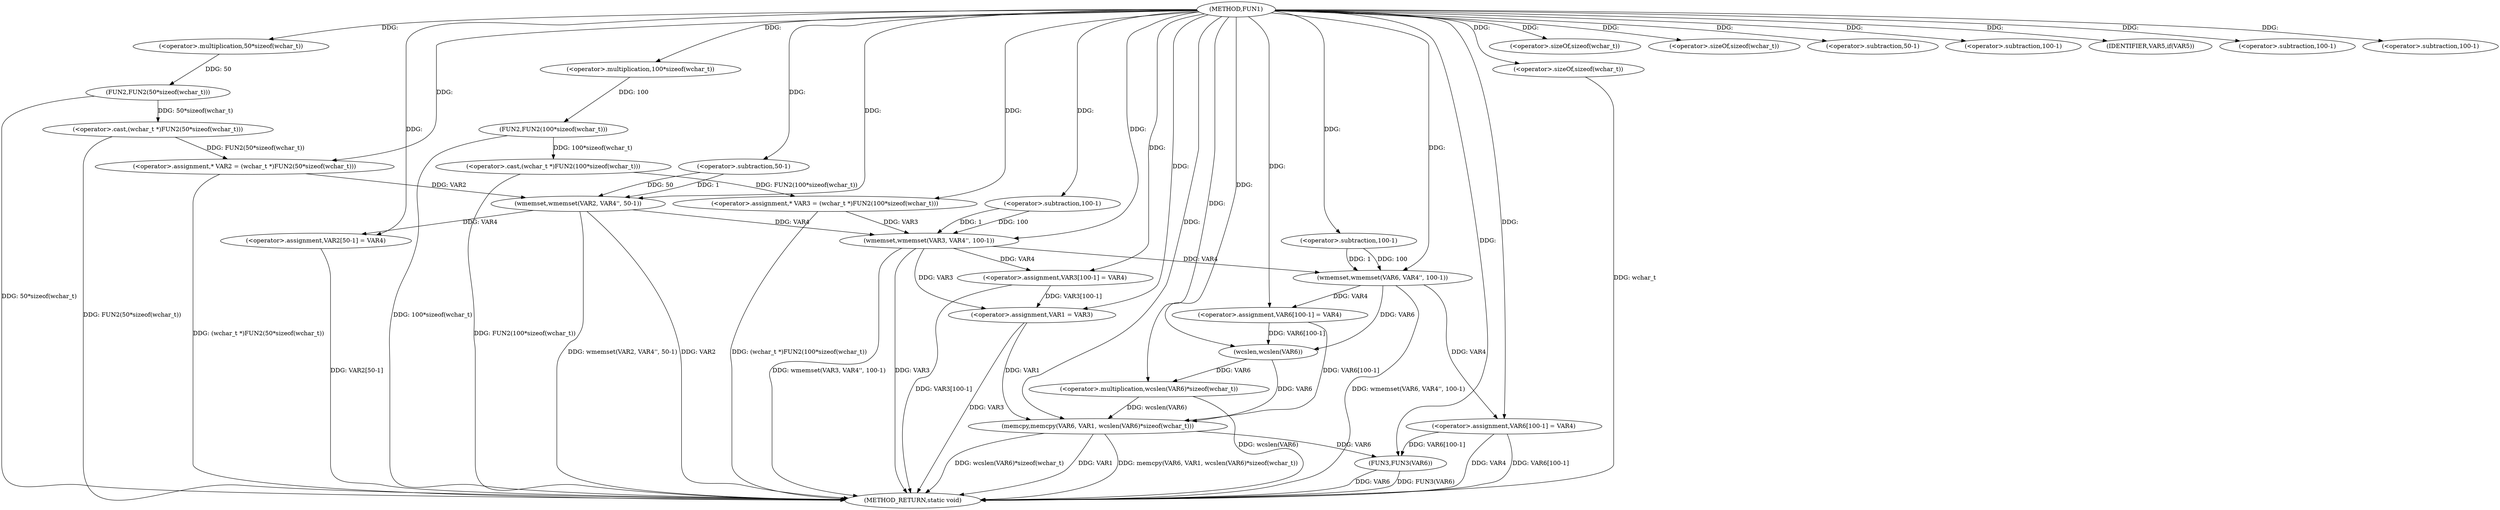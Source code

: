digraph FUN1 {  
"1000100" [label = "(METHOD,FUN1)" ]
"1000187" [label = "(METHOD_RETURN,static void)" ]
"1000104" [label = "(<operator>.assignment,* VAR2 = (wchar_t *)FUN2(50*sizeof(wchar_t)))" ]
"1000106" [label = "(<operator>.cast,(wchar_t *)FUN2(50*sizeof(wchar_t)))" ]
"1000108" [label = "(FUN2,FUN2(50*sizeof(wchar_t)))" ]
"1000109" [label = "(<operator>.multiplication,50*sizeof(wchar_t))" ]
"1000111" [label = "(<operator>.sizeOf,sizeof(wchar_t))" ]
"1000114" [label = "(<operator>.assignment,* VAR3 = (wchar_t *)FUN2(100*sizeof(wchar_t)))" ]
"1000116" [label = "(<operator>.cast,(wchar_t *)FUN2(100*sizeof(wchar_t)))" ]
"1000118" [label = "(FUN2,FUN2(100*sizeof(wchar_t)))" ]
"1000119" [label = "(<operator>.multiplication,100*sizeof(wchar_t))" ]
"1000121" [label = "(<operator>.sizeOf,sizeof(wchar_t))" ]
"1000123" [label = "(wmemset,wmemset(VAR2, VAR4'', 50-1))" ]
"1000126" [label = "(<operator>.subtraction,50-1)" ]
"1000129" [label = "(<operator>.assignment,VAR2[50-1] = VAR4)" ]
"1000132" [label = "(<operator>.subtraction,50-1)" ]
"1000136" [label = "(wmemset,wmemset(VAR3, VAR4'', 100-1))" ]
"1000139" [label = "(<operator>.subtraction,100-1)" ]
"1000142" [label = "(<operator>.assignment,VAR3[100-1] = VAR4)" ]
"1000145" [label = "(<operator>.subtraction,100-1)" ]
"1000150" [label = "(IDENTIFIER,VAR5,if(VAR5))" ]
"1000152" [label = "(<operator>.assignment,VAR1 = VAR3)" ]
"1000157" [label = "(wmemset,wmemset(VAR6, VAR4'', 100-1))" ]
"1000160" [label = "(<operator>.subtraction,100-1)" ]
"1000163" [label = "(<operator>.assignment,VAR6[100-1] = VAR4)" ]
"1000166" [label = "(<operator>.subtraction,100-1)" ]
"1000170" [label = "(memcpy,memcpy(VAR6, VAR1, wcslen(VAR6)*sizeof(wchar_t)))" ]
"1000173" [label = "(<operator>.multiplication,wcslen(VAR6)*sizeof(wchar_t))" ]
"1000174" [label = "(wcslen,wcslen(VAR6))" ]
"1000176" [label = "(<operator>.sizeOf,sizeof(wchar_t))" ]
"1000178" [label = "(<operator>.assignment,VAR6[100-1] = VAR4)" ]
"1000181" [label = "(<operator>.subtraction,100-1)" ]
"1000185" [label = "(FUN3,FUN3(VAR6))" ]
  "1000106" -> "1000187"  [ label = "DDG: FUN2(50*sizeof(wchar_t))"] 
  "1000185" -> "1000187"  [ label = "DDG: FUN3(VAR6)"] 
  "1000157" -> "1000187"  [ label = "DDG: wmemset(VAR6, VAR4'', 100-1)"] 
  "1000116" -> "1000187"  [ label = "DDG: FUN2(100*sizeof(wchar_t))"] 
  "1000152" -> "1000187"  [ label = "DDG: VAR3"] 
  "1000170" -> "1000187"  [ label = "DDG: wcslen(VAR6)*sizeof(wchar_t)"] 
  "1000118" -> "1000187"  [ label = "DDG: 100*sizeof(wchar_t)"] 
  "1000114" -> "1000187"  [ label = "DDG: (wchar_t *)FUN2(100*sizeof(wchar_t))"] 
  "1000123" -> "1000187"  [ label = "DDG: VAR2"] 
  "1000129" -> "1000187"  [ label = "DDG: VAR2[50-1]"] 
  "1000185" -> "1000187"  [ label = "DDG: VAR6"] 
  "1000170" -> "1000187"  [ label = "DDG: VAR1"] 
  "1000178" -> "1000187"  [ label = "DDG: VAR6[100-1]"] 
  "1000123" -> "1000187"  [ label = "DDG: wmemset(VAR2, VAR4'', 50-1)"] 
  "1000178" -> "1000187"  [ label = "DDG: VAR4"] 
  "1000142" -> "1000187"  [ label = "DDG: VAR3[100-1]"] 
  "1000136" -> "1000187"  [ label = "DDG: wmemset(VAR3, VAR4'', 100-1)"] 
  "1000176" -> "1000187"  [ label = "DDG: wchar_t"] 
  "1000170" -> "1000187"  [ label = "DDG: memcpy(VAR6, VAR1, wcslen(VAR6)*sizeof(wchar_t))"] 
  "1000173" -> "1000187"  [ label = "DDG: wcslen(VAR6)"] 
  "1000136" -> "1000187"  [ label = "DDG: VAR3"] 
  "1000104" -> "1000187"  [ label = "DDG: (wchar_t *)FUN2(50*sizeof(wchar_t))"] 
  "1000108" -> "1000187"  [ label = "DDG: 50*sizeof(wchar_t)"] 
  "1000106" -> "1000104"  [ label = "DDG: FUN2(50*sizeof(wchar_t))"] 
  "1000100" -> "1000104"  [ label = "DDG: "] 
  "1000108" -> "1000106"  [ label = "DDG: 50*sizeof(wchar_t)"] 
  "1000109" -> "1000108"  [ label = "DDG: 50"] 
  "1000100" -> "1000109"  [ label = "DDG: "] 
  "1000100" -> "1000111"  [ label = "DDG: "] 
  "1000116" -> "1000114"  [ label = "DDG: FUN2(100*sizeof(wchar_t))"] 
  "1000100" -> "1000114"  [ label = "DDG: "] 
  "1000118" -> "1000116"  [ label = "DDG: 100*sizeof(wchar_t)"] 
  "1000119" -> "1000118"  [ label = "DDG: 100"] 
  "1000100" -> "1000119"  [ label = "DDG: "] 
  "1000100" -> "1000121"  [ label = "DDG: "] 
  "1000104" -> "1000123"  [ label = "DDG: VAR2"] 
  "1000100" -> "1000123"  [ label = "DDG: "] 
  "1000126" -> "1000123"  [ label = "DDG: 50"] 
  "1000126" -> "1000123"  [ label = "DDG: 1"] 
  "1000100" -> "1000126"  [ label = "DDG: "] 
  "1000123" -> "1000129"  [ label = "DDG: VAR4"] 
  "1000100" -> "1000129"  [ label = "DDG: "] 
  "1000100" -> "1000132"  [ label = "DDG: "] 
  "1000114" -> "1000136"  [ label = "DDG: VAR3"] 
  "1000100" -> "1000136"  [ label = "DDG: "] 
  "1000123" -> "1000136"  [ label = "DDG: VAR4"] 
  "1000139" -> "1000136"  [ label = "DDG: 100"] 
  "1000139" -> "1000136"  [ label = "DDG: 1"] 
  "1000100" -> "1000139"  [ label = "DDG: "] 
  "1000136" -> "1000142"  [ label = "DDG: VAR4"] 
  "1000100" -> "1000142"  [ label = "DDG: "] 
  "1000100" -> "1000145"  [ label = "DDG: "] 
  "1000100" -> "1000150"  [ label = "DDG: "] 
  "1000142" -> "1000152"  [ label = "DDG: VAR3[100-1]"] 
  "1000136" -> "1000152"  [ label = "DDG: VAR3"] 
  "1000100" -> "1000152"  [ label = "DDG: "] 
  "1000100" -> "1000157"  [ label = "DDG: "] 
  "1000136" -> "1000157"  [ label = "DDG: VAR4"] 
  "1000160" -> "1000157"  [ label = "DDG: 100"] 
  "1000160" -> "1000157"  [ label = "DDG: 1"] 
  "1000100" -> "1000160"  [ label = "DDG: "] 
  "1000157" -> "1000163"  [ label = "DDG: VAR4"] 
  "1000100" -> "1000163"  [ label = "DDG: "] 
  "1000100" -> "1000166"  [ label = "DDG: "] 
  "1000163" -> "1000170"  [ label = "DDG: VAR6[100-1]"] 
  "1000174" -> "1000170"  [ label = "DDG: VAR6"] 
  "1000100" -> "1000170"  [ label = "DDG: "] 
  "1000152" -> "1000170"  [ label = "DDG: VAR1"] 
  "1000173" -> "1000170"  [ label = "DDG: wcslen(VAR6)"] 
  "1000174" -> "1000173"  [ label = "DDG: VAR6"] 
  "1000163" -> "1000174"  [ label = "DDG: VAR6[100-1]"] 
  "1000157" -> "1000174"  [ label = "DDG: VAR6"] 
  "1000100" -> "1000174"  [ label = "DDG: "] 
  "1000100" -> "1000173"  [ label = "DDG: "] 
  "1000100" -> "1000176"  [ label = "DDG: "] 
  "1000100" -> "1000178"  [ label = "DDG: "] 
  "1000157" -> "1000178"  [ label = "DDG: VAR4"] 
  "1000100" -> "1000181"  [ label = "DDG: "] 
  "1000178" -> "1000185"  [ label = "DDG: VAR6[100-1]"] 
  "1000170" -> "1000185"  [ label = "DDG: VAR6"] 
  "1000100" -> "1000185"  [ label = "DDG: "] 
}
